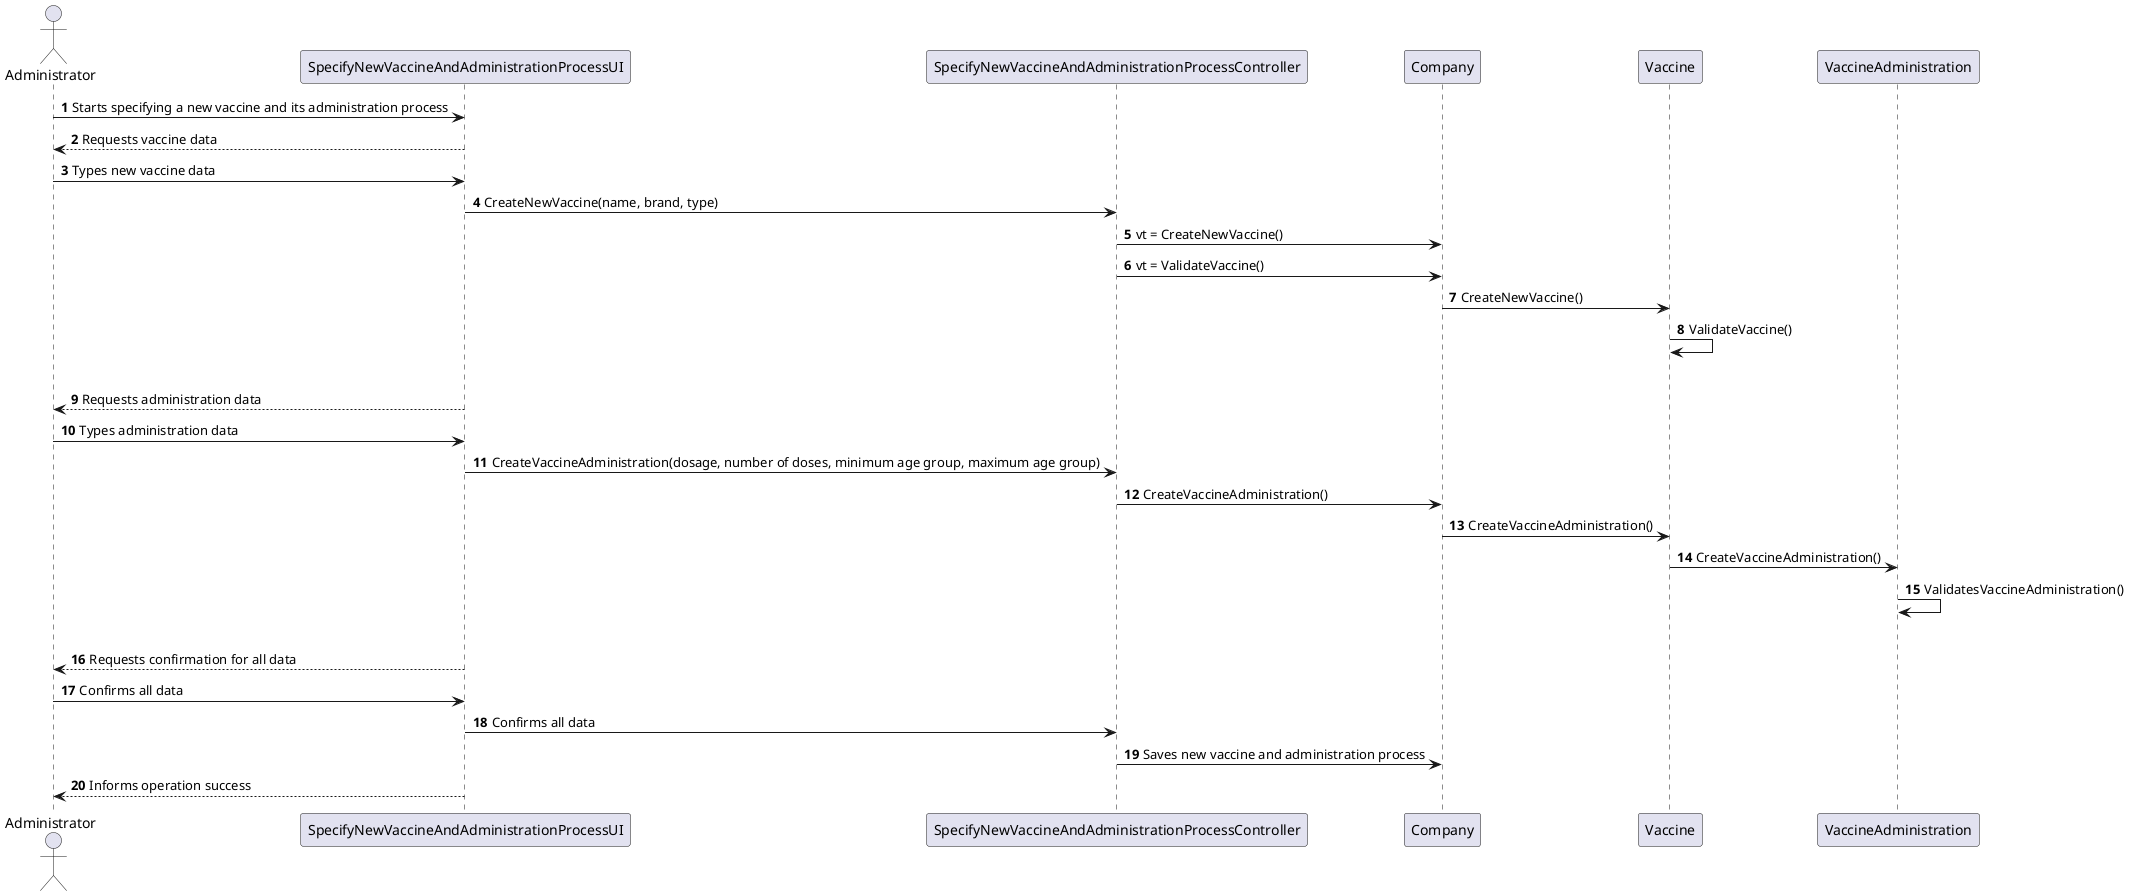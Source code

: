 @startuml
autonumber
'hide footbox
actor "Administrator" as ADM

participant "SpecifyNewVaccineAndAdministrationProcessUI" as UI
participant "SpecifyNewVaccineAndAdministrationProcessController" as CTRL
participant "Company" as COM
participant "Vaccine" as VAC
participant "VaccineAdministration" as VACAD

ADM -> UI : Starts specifying a new vaccine and its administration process
UI --> ADM : Requests vaccine data
ADM -> UI : Types new vaccine data
UI -> CTRL : CreateNewVaccine(name, brand, type)
CTRL -> COM : vt = CreateNewVaccine()
CTRL -> COM : vt = ValidateVaccine()
COM -> VAC : CreateNewVaccine()
VAC -> VAC : ValidateVaccine()
|||
UI --> ADM : Requests administration data
ADM -> UI : Types administration data
UI -> CTRL : CreateVaccineAdministration(dosage, number of doses, minimum age group, maximum age group)
CTRL -> COM : CreateVaccineAdministration()
COM -> VAC : CreateVaccineAdministration()
VAC -> VACAD : CreateVaccineAdministration()
VACAD -> VACAD : ValidatesVaccineAdministration()
|||
UI --> ADM : Requests confirmation for all data
ADM -> UI : Confirms all data
UI -> CTRL : Confirms all data
CTRL -> COM : Saves new vaccine and administration process
UI --> ADM : Informs operation success

@enduml